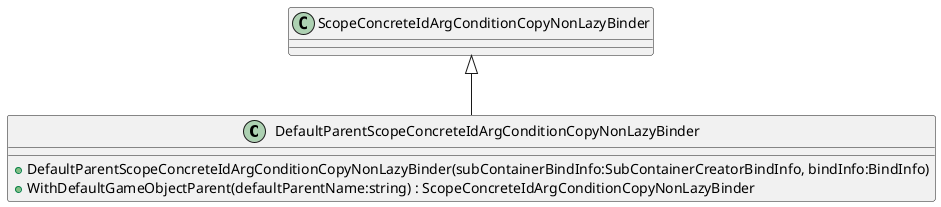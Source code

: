 @startuml
class DefaultParentScopeConcreteIdArgConditionCopyNonLazyBinder {
    + DefaultParentScopeConcreteIdArgConditionCopyNonLazyBinder(subContainerBindInfo:SubContainerCreatorBindInfo, bindInfo:BindInfo)
    + WithDefaultGameObjectParent(defaultParentName:string) : ScopeConcreteIdArgConditionCopyNonLazyBinder
}
ScopeConcreteIdArgConditionCopyNonLazyBinder <|-- DefaultParentScopeConcreteIdArgConditionCopyNonLazyBinder
@enduml
